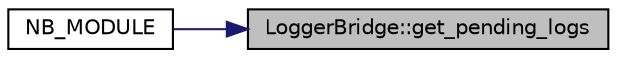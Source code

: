 digraph "LoggerBridge::get_pending_logs"
{
 // INTERACTIVE_SVG=YES
 // LATEX_PDF_SIZE
  bgcolor="transparent";
  edge [fontname="Helvetica",fontsize="10",labelfontname="Helvetica",labelfontsize="10"];
  node [fontname="Helvetica",fontsize="10",shape=record];
  rankdir="RL";
  Node1 [label="LoggerBridge::get_pending_logs",height=0.2,width=0.4,color="black", fillcolor="grey75", style="filled", fontcolor="black",tooltip=" "];
  Node1 -> Node2 [dir="back",color="midnightblue",fontsize="10",style="solid",fontname="Helvetica"];
  Node2 [label="NB_MODULE",height=0.2,width=0.4,color="black",URL="$bindings_8cpp.html#a121a6270e082fc3ed1be7ff2f695b95d",tooltip=" "];
}
